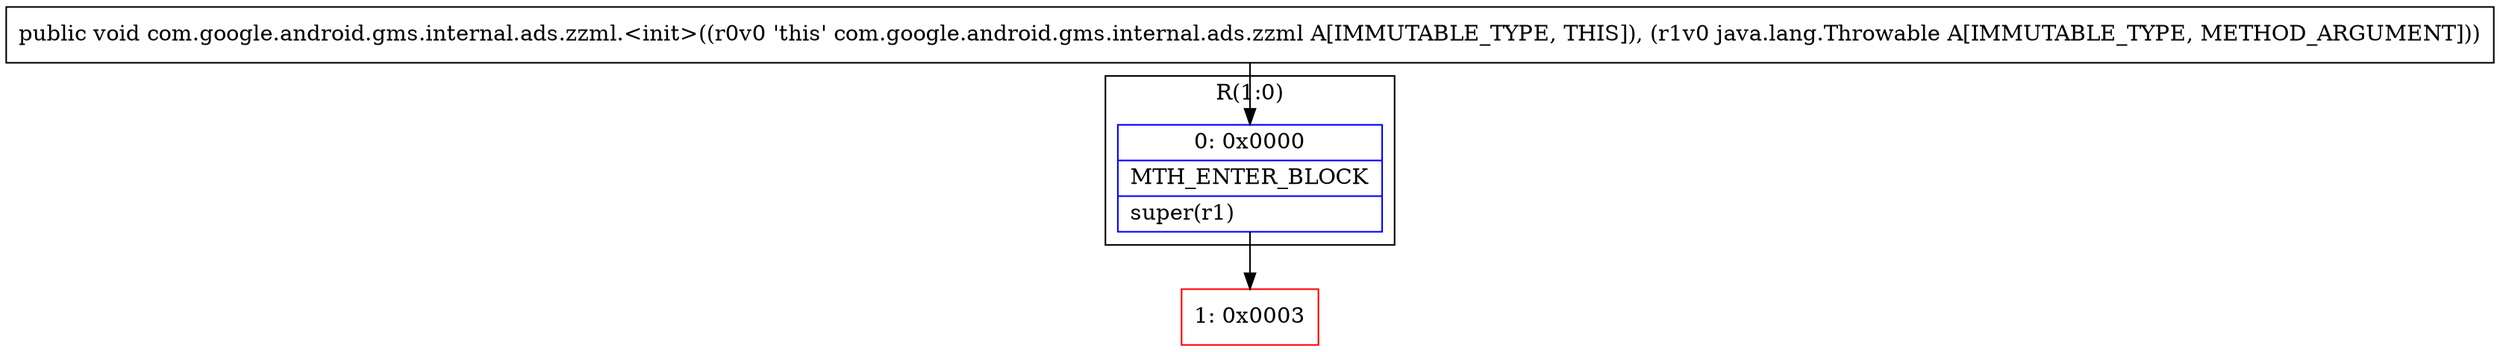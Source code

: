 digraph "CFG forcom.google.android.gms.internal.ads.zzml.\<init\>(Ljava\/lang\/Throwable;)V" {
subgraph cluster_Region_1785851571 {
label = "R(1:0)";
node [shape=record,color=blue];
Node_0 [shape=record,label="{0\:\ 0x0000|MTH_ENTER_BLOCK\l|super(r1)\l}"];
}
Node_1 [shape=record,color=red,label="{1\:\ 0x0003}"];
MethodNode[shape=record,label="{public void com.google.android.gms.internal.ads.zzml.\<init\>((r0v0 'this' com.google.android.gms.internal.ads.zzml A[IMMUTABLE_TYPE, THIS]), (r1v0 java.lang.Throwable A[IMMUTABLE_TYPE, METHOD_ARGUMENT])) }"];
MethodNode -> Node_0;
Node_0 -> Node_1;
}

